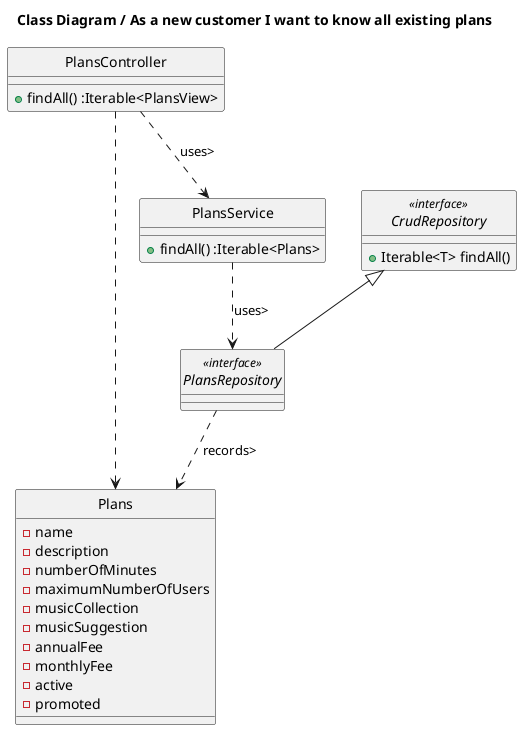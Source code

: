 @startuml
'https://plantuml.com/class-diagram
hide circle
class PlansRepository <<interface>>
class CrudRepository <<interface>>

title Class Diagram / As a new customer I want to know all existing plans

class Plans{
    -name
    - description
    - numberOfMinutes
    -maximumNumberOfUsers
    -musicCollection
     -musicSuggestion
     -annualFee
     -monthlyFee
     -active
     -promoted
}

class PlansController{
    +findAll() :Iterable<PlansView>
    }
class PlansService{
 +findAll() :Iterable<Plans>

}

interface PlansRepository extends CrudRepository
{

}

interface CrudRepository
{
+Iterable<T> findAll()
}

PlansController ..> PlansService: uses>
PlansController ..> Plans
PlansService ..> PlansRepository: uses>
PlansRepository ..> Plans: records>

@enduml